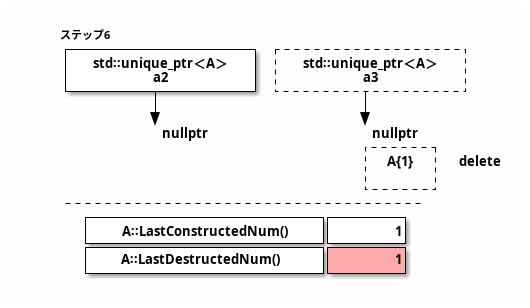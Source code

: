 @startditaa
    ステップ6
    +------------------+ +-=----------------+
    |std꞉꞉unique_ptr＜A＞| |std꞉꞉unique_ptr＜A＞|
    |        a2        | |        a3        |
    +--------+---------+ +--------+---------+
             |                    |
             V                    v
             nullptr              nullptr
                                  +-=----+
                                  | A{1} | delete
                                  | cGRE |
                                  +------+

    -=-----------------------------------
      +-----------------------+-------+
      |A꞉꞉LastConstructedNum()|      1|
      +-----------------------+-------+
      |A꞉꞉LastDestructedNum() |cPNK  1|
      +-----------------------+-------+
@endditaa
